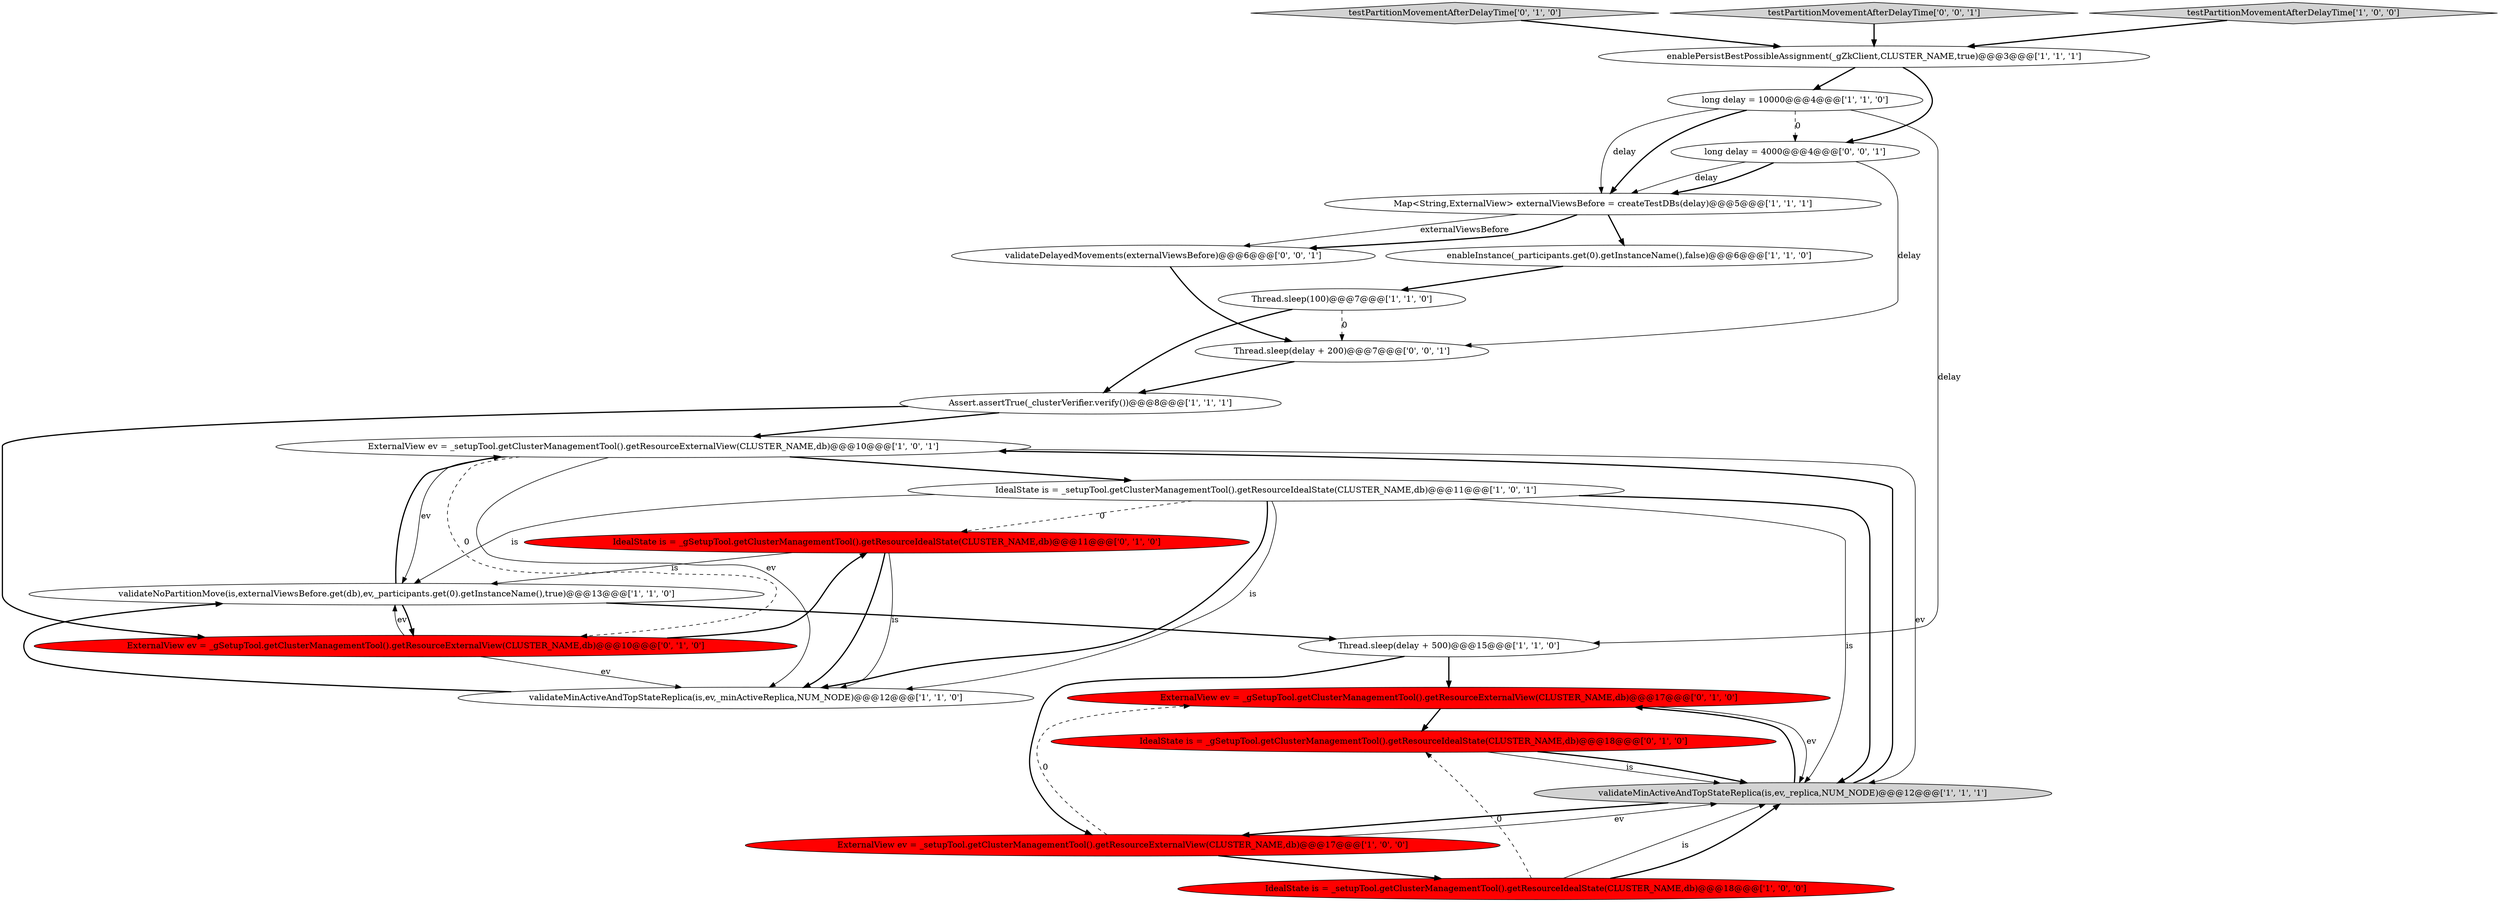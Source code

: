 digraph {
6 [style = filled, label = "enablePersistBestPossibleAssignment(_gZkClient,CLUSTER_NAME,true)@@@3@@@['1', '1', '1']", fillcolor = white, shape = ellipse image = "AAA0AAABBB1BBB"];
15 [style = filled, label = "testPartitionMovementAfterDelayTime['0', '1', '0']", fillcolor = lightgray, shape = diamond image = "AAA0AAABBB2BBB"];
18 [style = filled, label = "ExternalView ev = _gSetupTool.getClusterManagementTool().getResourceExternalView(CLUSTER_NAME,db)@@@17@@@['0', '1', '0']", fillcolor = red, shape = ellipse image = "AAA1AAABBB2BBB"];
20 [style = filled, label = "Thread.sleep(delay + 200)@@@7@@@['0', '0', '1']", fillcolor = white, shape = ellipse image = "AAA0AAABBB3BBB"];
14 [style = filled, label = "long delay = 10000@@@4@@@['1', '1', '0']", fillcolor = white, shape = ellipse image = "AAA0AAABBB1BBB"];
5 [style = filled, label = "ExternalView ev = _setupTool.getClusterManagementTool().getResourceExternalView(CLUSTER_NAME,db)@@@10@@@['1', '0', '1']", fillcolor = white, shape = ellipse image = "AAA0AAABBB1BBB"];
2 [style = filled, label = "IdealState is = _setupTool.getClusterManagementTool().getResourceIdealState(CLUSTER_NAME,db)@@@11@@@['1', '0', '1']", fillcolor = white, shape = ellipse image = "AAA0AAABBB1BBB"];
19 [style = filled, label = "IdealState is = _gSetupTool.getClusterManagementTool().getResourceIdealState(CLUSTER_NAME,db)@@@18@@@['0', '1', '0']", fillcolor = red, shape = ellipse image = "AAA1AAABBB2BBB"];
21 [style = filled, label = "long delay = 4000@@@4@@@['0', '0', '1']", fillcolor = white, shape = ellipse image = "AAA0AAABBB3BBB"];
7 [style = filled, label = "Assert.assertTrue(_clusterVerifier.verify())@@@8@@@['1', '1', '1']", fillcolor = white, shape = ellipse image = "AAA0AAABBB1BBB"];
16 [style = filled, label = "IdealState is = _gSetupTool.getClusterManagementTool().getResourceIdealState(CLUSTER_NAME,db)@@@11@@@['0', '1', '0']", fillcolor = red, shape = ellipse image = "AAA1AAABBB2BBB"];
3 [style = filled, label = "Thread.sleep(100)@@@7@@@['1', '1', '0']", fillcolor = white, shape = ellipse image = "AAA0AAABBB1BBB"];
11 [style = filled, label = "Thread.sleep(delay + 500)@@@15@@@['1', '1', '0']", fillcolor = white, shape = ellipse image = "AAA0AAABBB1BBB"];
9 [style = filled, label = "validateMinActiveAndTopStateReplica(is,ev,_replica,NUM_NODE)@@@12@@@['1', '1', '1']", fillcolor = lightgray, shape = ellipse image = "AAA0AAABBB1BBB"];
17 [style = filled, label = "ExternalView ev = _gSetupTool.getClusterManagementTool().getResourceExternalView(CLUSTER_NAME,db)@@@10@@@['0', '1', '0']", fillcolor = red, shape = ellipse image = "AAA1AAABBB2BBB"];
22 [style = filled, label = "testPartitionMovementAfterDelayTime['0', '0', '1']", fillcolor = lightgray, shape = diamond image = "AAA0AAABBB3BBB"];
4 [style = filled, label = "ExternalView ev = _setupTool.getClusterManagementTool().getResourceExternalView(CLUSTER_NAME,db)@@@17@@@['1', '0', '0']", fillcolor = red, shape = ellipse image = "AAA1AAABBB1BBB"];
10 [style = filled, label = "Map<String,ExternalView> externalViewsBefore = createTestDBs(delay)@@@5@@@['1', '1', '1']", fillcolor = white, shape = ellipse image = "AAA0AAABBB1BBB"];
23 [style = filled, label = "validateDelayedMovements(externalViewsBefore)@@@6@@@['0', '0', '1']", fillcolor = white, shape = ellipse image = "AAA0AAABBB3BBB"];
12 [style = filled, label = "IdealState is = _setupTool.getClusterManagementTool().getResourceIdealState(CLUSTER_NAME,db)@@@18@@@['1', '0', '0']", fillcolor = red, shape = ellipse image = "AAA1AAABBB1BBB"];
8 [style = filled, label = "enableInstance(_participants.get(0).getInstanceName(),false)@@@6@@@['1', '1', '0']", fillcolor = white, shape = ellipse image = "AAA0AAABBB1BBB"];
13 [style = filled, label = "validateNoPartitionMove(is,externalViewsBefore.get(db),ev,_participants.get(0).getInstanceName(),true)@@@13@@@['1', '1', '0']", fillcolor = white, shape = ellipse image = "AAA0AAABBB1BBB"];
0 [style = filled, label = "testPartitionMovementAfterDelayTime['1', '0', '0']", fillcolor = lightgray, shape = diamond image = "AAA0AAABBB1BBB"];
1 [style = filled, label = "validateMinActiveAndTopStateReplica(is,ev,_minActiveReplica,NUM_NODE)@@@12@@@['1', '1', '0']", fillcolor = white, shape = ellipse image = "AAA0AAABBB1BBB"];
4->18 [style = dashed, label="0"];
21->10 [style = bold, label=""];
23->20 [style = bold, label=""];
17->13 [style = solid, label="ev"];
7->17 [style = bold, label=""];
5->9 [style = solid, label="ev"];
21->10 [style = solid, label="delay"];
0->6 [style = bold, label=""];
2->1 [style = bold, label=""];
6->21 [style = bold, label=""];
12->9 [style = solid, label="is"];
9->4 [style = bold, label=""];
2->1 [style = solid, label="is"];
11->4 [style = bold, label=""];
8->3 [style = bold, label=""];
19->9 [style = solid, label="is"];
5->13 [style = solid, label="ev"];
18->19 [style = bold, label=""];
14->10 [style = bold, label=""];
15->6 [style = bold, label=""];
2->9 [style = bold, label=""];
4->9 [style = solid, label="ev"];
12->9 [style = bold, label=""];
13->11 [style = bold, label=""];
1->13 [style = bold, label=""];
17->1 [style = solid, label="ev"];
10->23 [style = solid, label="externalViewsBefore"];
11->18 [style = bold, label=""];
6->14 [style = bold, label=""];
13->17 [style = bold, label=""];
5->2 [style = bold, label=""];
7->5 [style = bold, label=""];
16->1 [style = solid, label="is"];
9->18 [style = bold, label=""];
5->17 [style = dashed, label="0"];
2->13 [style = solid, label="is"];
10->8 [style = bold, label=""];
18->9 [style = solid, label="ev"];
3->7 [style = bold, label=""];
16->1 [style = bold, label=""];
19->9 [style = bold, label=""];
10->23 [style = bold, label=""];
12->19 [style = dashed, label="0"];
2->16 [style = dashed, label="0"];
3->20 [style = dashed, label="0"];
21->20 [style = solid, label="delay"];
13->5 [style = bold, label=""];
9->5 [style = bold, label=""];
4->12 [style = bold, label=""];
14->21 [style = dashed, label="0"];
14->11 [style = solid, label="delay"];
20->7 [style = bold, label=""];
5->1 [style = solid, label="ev"];
14->10 [style = solid, label="delay"];
2->9 [style = solid, label="is"];
16->13 [style = solid, label="is"];
17->16 [style = bold, label=""];
22->6 [style = bold, label=""];
}
